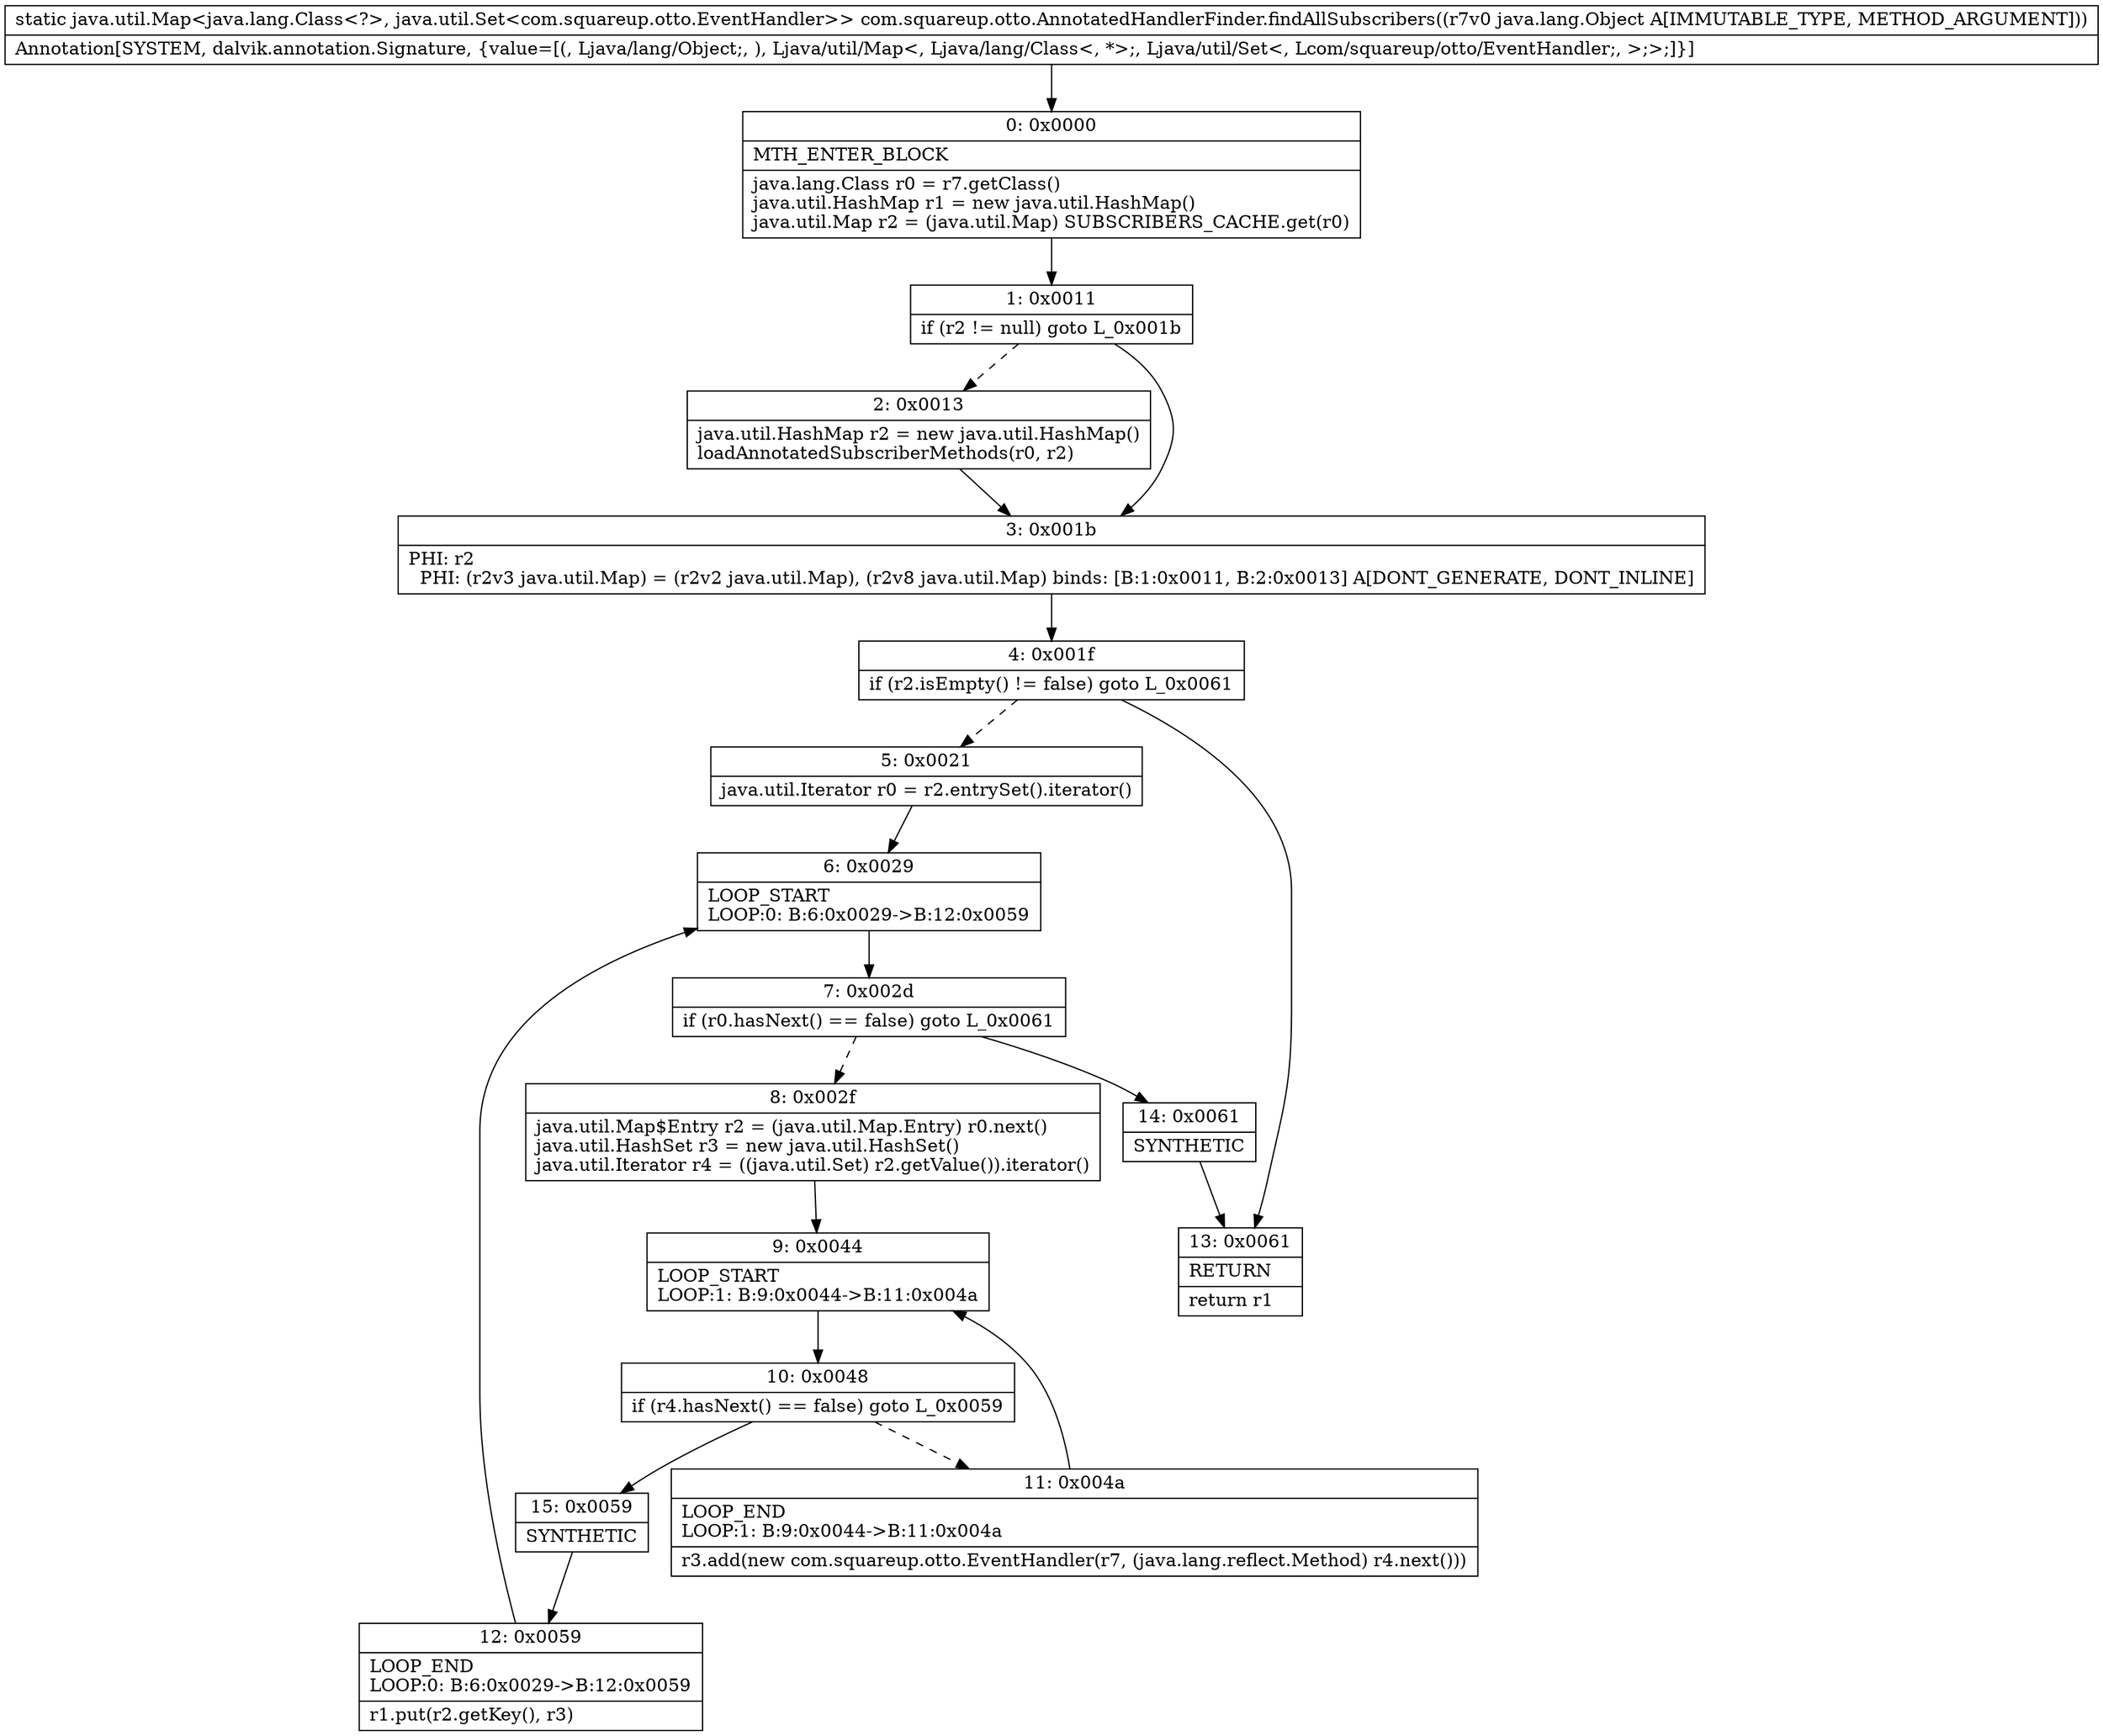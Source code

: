 digraph "CFG forcom.squareup.otto.AnnotatedHandlerFinder.findAllSubscribers(Ljava\/lang\/Object;)Ljava\/util\/Map;" {
Node_0 [shape=record,label="{0\:\ 0x0000|MTH_ENTER_BLOCK\l|java.lang.Class r0 = r7.getClass()\ljava.util.HashMap r1 = new java.util.HashMap()\ljava.util.Map r2 = (java.util.Map) SUBSCRIBERS_CACHE.get(r0)\l}"];
Node_1 [shape=record,label="{1\:\ 0x0011|if (r2 != null) goto L_0x001b\l}"];
Node_2 [shape=record,label="{2\:\ 0x0013|java.util.HashMap r2 = new java.util.HashMap()\lloadAnnotatedSubscriberMethods(r0, r2)\l}"];
Node_3 [shape=record,label="{3\:\ 0x001b|PHI: r2 \l  PHI: (r2v3 java.util.Map) = (r2v2 java.util.Map), (r2v8 java.util.Map) binds: [B:1:0x0011, B:2:0x0013] A[DONT_GENERATE, DONT_INLINE]\l}"];
Node_4 [shape=record,label="{4\:\ 0x001f|if (r2.isEmpty() != false) goto L_0x0061\l}"];
Node_5 [shape=record,label="{5\:\ 0x0021|java.util.Iterator r0 = r2.entrySet().iterator()\l}"];
Node_6 [shape=record,label="{6\:\ 0x0029|LOOP_START\lLOOP:0: B:6:0x0029\-\>B:12:0x0059\l}"];
Node_7 [shape=record,label="{7\:\ 0x002d|if (r0.hasNext() == false) goto L_0x0061\l}"];
Node_8 [shape=record,label="{8\:\ 0x002f|java.util.Map$Entry r2 = (java.util.Map.Entry) r0.next()\ljava.util.HashSet r3 = new java.util.HashSet()\ljava.util.Iterator r4 = ((java.util.Set) r2.getValue()).iterator()\l}"];
Node_9 [shape=record,label="{9\:\ 0x0044|LOOP_START\lLOOP:1: B:9:0x0044\-\>B:11:0x004a\l}"];
Node_10 [shape=record,label="{10\:\ 0x0048|if (r4.hasNext() == false) goto L_0x0059\l}"];
Node_11 [shape=record,label="{11\:\ 0x004a|LOOP_END\lLOOP:1: B:9:0x0044\-\>B:11:0x004a\l|r3.add(new com.squareup.otto.EventHandler(r7, (java.lang.reflect.Method) r4.next()))\l}"];
Node_12 [shape=record,label="{12\:\ 0x0059|LOOP_END\lLOOP:0: B:6:0x0029\-\>B:12:0x0059\l|r1.put(r2.getKey(), r3)\l}"];
Node_13 [shape=record,label="{13\:\ 0x0061|RETURN\l|return r1\l}"];
Node_14 [shape=record,label="{14\:\ 0x0061|SYNTHETIC\l}"];
Node_15 [shape=record,label="{15\:\ 0x0059|SYNTHETIC\l}"];
MethodNode[shape=record,label="{static java.util.Map\<java.lang.Class\<?\>, java.util.Set\<com.squareup.otto.EventHandler\>\> com.squareup.otto.AnnotatedHandlerFinder.findAllSubscribers((r7v0 java.lang.Object A[IMMUTABLE_TYPE, METHOD_ARGUMENT]))  | Annotation[SYSTEM, dalvik.annotation.Signature, \{value=[(, Ljava\/lang\/Object;, ), Ljava\/util\/Map\<, Ljava\/lang\/Class\<, *\>;, Ljava\/util\/Set\<, Lcom\/squareup\/otto\/EventHandler;, \>;\>;]\}]\l}"];
MethodNode -> Node_0;
Node_0 -> Node_1;
Node_1 -> Node_2[style=dashed];
Node_1 -> Node_3;
Node_2 -> Node_3;
Node_3 -> Node_4;
Node_4 -> Node_5[style=dashed];
Node_4 -> Node_13;
Node_5 -> Node_6;
Node_6 -> Node_7;
Node_7 -> Node_8[style=dashed];
Node_7 -> Node_14;
Node_8 -> Node_9;
Node_9 -> Node_10;
Node_10 -> Node_11[style=dashed];
Node_10 -> Node_15;
Node_11 -> Node_9;
Node_12 -> Node_6;
Node_14 -> Node_13;
Node_15 -> Node_12;
}

